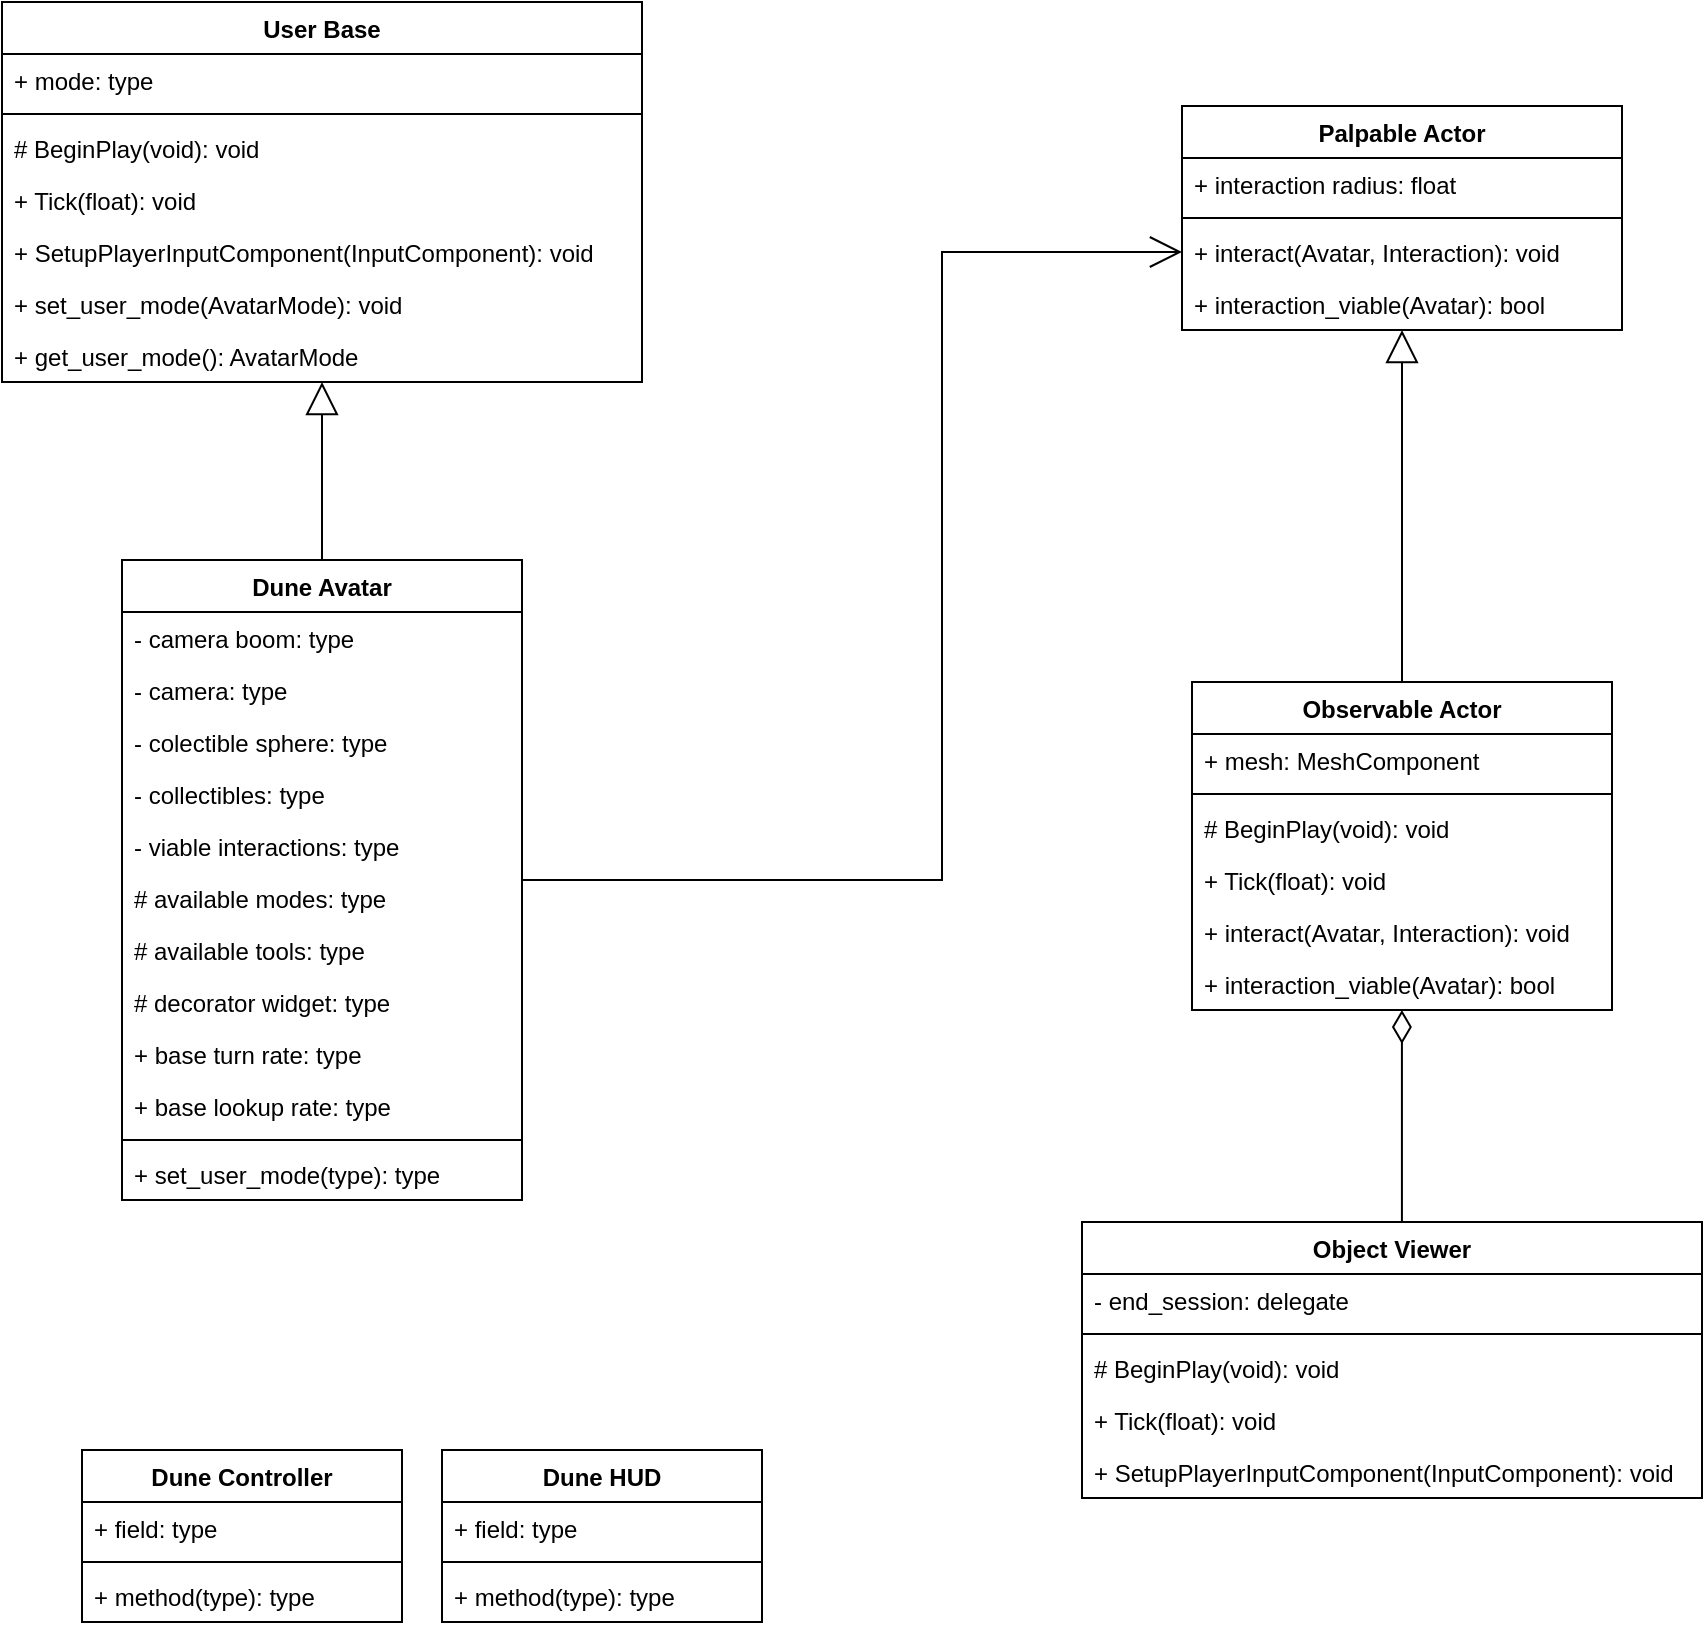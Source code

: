 <mxfile version="14.9.6" type="device" pages="2"><diagram name="ObservableClassDiagram" id="c4acf3e9-155e-7222-9cf6-157b1a14988f"><mxGraphModel dx="1789" dy="1832" grid="1" gridSize="10" guides="1" tooltips="1" connect="1" arrows="1" fold="1" page="1" pageScale="1" pageWidth="850" pageHeight="1100" background="#ffffff" math="0" shadow="0"><root><mxCell id="0"/><mxCell id="1" parent="0"/><mxCell id="yhUaQq57NMkcw-1cUUyv-23" style="edgeStyle=orthogonalEdgeStyle;rounded=0;orthogonalLoop=1;jettySize=auto;html=1;entryX=0;entryY=0.5;entryDx=0;entryDy=0;startArrow=none;startFill=0;endArrow=open;endFill=0;startSize=14;endSize=14;" parent="1" source="yhUaQq57NMkcw-1cUUyv-1" target="H-RIoUThi1O75vxttgN0-25" edge="1"><mxGeometry relative="1" as="geometry"><Array as="points"><mxPoint x="440" y="179"/><mxPoint x="440" y="-135"/></Array></mxGeometry></mxCell><mxCell id="H-RIoUThi1O75vxttgN0-14" style="edgeStyle=orthogonalEdgeStyle;rounded=0;orthogonalLoop=1;jettySize=auto;html=1;entryX=0.5;entryY=1;entryDx=0;entryDy=0;endArrow=block;endFill=0;endSize=14;startSize=14;" parent="1" source="yhUaQq57NMkcw-1cUUyv-1" target="H-RIoUThi1O75vxttgN0-10" edge="1"><mxGeometry relative="1" as="geometry"/></mxCell><mxCell id="yhUaQq57NMkcw-1cUUyv-1" value="Dune Avatar" style="swimlane;fontStyle=1;align=center;verticalAlign=top;childLayout=stackLayout;horizontal=1;startSize=26;horizontalStack=0;resizeParent=1;resizeParentMax=0;resizeLast=0;collapsible=1;marginBottom=0;swimlaneFillColor=#ffffff;" parent="1" vertex="1"><mxGeometry x="30" y="19" width="200" height="320" as="geometry"/></mxCell><mxCell id="H-RIoUThi1O75vxttgN0-4" value="- camera boom: type" style="text;strokeColor=none;fillColor=none;align=left;verticalAlign=top;spacingLeft=4;spacingRight=4;overflow=hidden;rotatable=0;points=[[0,0.5],[1,0.5]];portConstraint=eastwest;" parent="yhUaQq57NMkcw-1cUUyv-1" vertex="1"><mxGeometry y="26" width="200" height="26" as="geometry"/></mxCell><mxCell id="H-RIoUThi1O75vxttgN0-3" value="- camera: type" style="text;strokeColor=none;fillColor=none;align=left;verticalAlign=top;spacingLeft=4;spacingRight=4;overflow=hidden;rotatable=0;points=[[0,0.5],[1,0.5]];portConstraint=eastwest;" parent="yhUaQq57NMkcw-1cUUyv-1" vertex="1"><mxGeometry y="52" width="200" height="26" as="geometry"/></mxCell><mxCell id="H-RIoUThi1O75vxttgN0-1" value="- colectible sphere: type" style="text;strokeColor=none;fillColor=none;align=left;verticalAlign=top;spacingLeft=4;spacingRight=4;overflow=hidden;rotatable=0;points=[[0,0.5],[1,0.5]];portConstraint=eastwest;" parent="yhUaQq57NMkcw-1cUUyv-1" vertex="1"><mxGeometry y="78" width="200" height="26" as="geometry"/></mxCell><mxCell id="yhUaQq57NMkcw-1cUUyv-2" value="- collectibles: type" style="text;strokeColor=none;fillColor=none;align=left;verticalAlign=top;spacingLeft=4;spacingRight=4;overflow=hidden;rotatable=0;points=[[0,0.5],[1,0.5]];portConstraint=eastwest;" parent="yhUaQq57NMkcw-1cUUyv-1" vertex="1"><mxGeometry y="104" width="200" height="26" as="geometry"/></mxCell><mxCell id="H-RIoUThi1O75vxttgN0-2" value="- viable interactions: type" style="text;strokeColor=none;fillColor=none;align=left;verticalAlign=top;spacingLeft=4;spacingRight=4;overflow=hidden;rotatable=0;points=[[0,0.5],[1,0.5]];portConstraint=eastwest;" parent="yhUaQq57NMkcw-1cUUyv-1" vertex="1"><mxGeometry y="130" width="200" height="26" as="geometry"/></mxCell><mxCell id="H-RIoUThi1O75vxttgN0-5" value="# available modes: type" style="text;strokeColor=none;fillColor=none;align=left;verticalAlign=top;spacingLeft=4;spacingRight=4;overflow=hidden;rotatable=0;points=[[0,0.5],[1,0.5]];portConstraint=eastwest;" parent="yhUaQq57NMkcw-1cUUyv-1" vertex="1"><mxGeometry y="156" width="200" height="26" as="geometry"/></mxCell><mxCell id="H-RIoUThi1O75vxttgN0-6" value="# available tools: type" style="text;strokeColor=none;fillColor=none;align=left;verticalAlign=top;spacingLeft=4;spacingRight=4;overflow=hidden;rotatable=0;points=[[0,0.5],[1,0.5]];portConstraint=eastwest;" parent="yhUaQq57NMkcw-1cUUyv-1" vertex="1"><mxGeometry y="182" width="200" height="26" as="geometry"/></mxCell><mxCell id="H-RIoUThi1O75vxttgN0-9" value="# decorator widget: type" style="text;strokeColor=none;fillColor=none;align=left;verticalAlign=top;spacingLeft=4;spacingRight=4;overflow=hidden;rotatable=0;points=[[0,0.5],[1,0.5]];portConstraint=eastwest;" parent="yhUaQq57NMkcw-1cUUyv-1" vertex="1"><mxGeometry y="208" width="200" height="26" as="geometry"/></mxCell><mxCell id="H-RIoUThi1O75vxttgN0-7" value="+ base turn rate: type" style="text;strokeColor=none;fillColor=none;align=left;verticalAlign=top;spacingLeft=4;spacingRight=4;overflow=hidden;rotatable=0;points=[[0,0.5],[1,0.5]];portConstraint=eastwest;" parent="yhUaQq57NMkcw-1cUUyv-1" vertex="1"><mxGeometry y="234" width="200" height="26" as="geometry"/></mxCell><mxCell id="H-RIoUThi1O75vxttgN0-8" value="+ base lookup rate: type" style="text;strokeColor=none;fillColor=none;align=left;verticalAlign=top;spacingLeft=4;spacingRight=4;overflow=hidden;rotatable=0;points=[[0,0.5],[1,0.5]];portConstraint=eastwest;" parent="yhUaQq57NMkcw-1cUUyv-1" vertex="1"><mxGeometry y="260" width="200" height="26" as="geometry"/></mxCell><mxCell id="yhUaQq57NMkcw-1cUUyv-3" value="" style="line;strokeWidth=1;fillColor=none;align=left;verticalAlign=middle;spacingTop=-1;spacingLeft=3;spacingRight=3;rotatable=0;labelPosition=right;points=[];portConstraint=eastwest;" parent="yhUaQq57NMkcw-1cUUyv-1" vertex="1"><mxGeometry y="286" width="200" height="8" as="geometry"/></mxCell><mxCell id="yhUaQq57NMkcw-1cUUyv-4" value="+ set_user_mode(type): type" style="text;strokeColor=none;fillColor=none;align=left;verticalAlign=top;spacingLeft=4;spacingRight=4;overflow=hidden;rotatable=0;points=[[0,0.5],[1,0.5]];portConstraint=eastwest;" parent="yhUaQq57NMkcw-1cUUyv-1" vertex="1"><mxGeometry y="294" width="200" height="26" as="geometry"/></mxCell><mxCell id="yhUaQq57NMkcw-1cUUyv-22" style="edgeStyle=orthogonalEdgeStyle;rounded=0;orthogonalLoop=1;jettySize=auto;html=1;entryX=0.516;entryY=0.001;entryDx=0;entryDy=0;endArrow=none;endFill=0;startArrow=diamondThin;startFill=0;endSize=14;startSize=14;entryPerimeter=0;" parent="1" source="yhUaQq57NMkcw-1cUUyv-5" target="yhUaQq57NMkcw-1cUUyv-9" edge="1"><mxGeometry relative="1" as="geometry"/></mxCell><mxCell id="H-RIoUThi1O75vxttgN0-24" style="edgeStyle=orthogonalEdgeStyle;rounded=0;orthogonalLoop=1;jettySize=auto;html=1;entryX=0.5;entryY=1;entryDx=0;entryDy=0;endArrow=block;endFill=0;startSize=14;endSize=14;" parent="1" source="yhUaQq57NMkcw-1cUUyv-5" target="H-RIoUThi1O75vxttgN0-20" edge="1"><mxGeometry relative="1" as="geometry"/></mxCell><mxCell id="yhUaQq57NMkcw-1cUUyv-5" value="Observable Actor" style="swimlane;fontStyle=1;align=center;verticalAlign=top;childLayout=stackLayout;horizontal=1;startSize=26;horizontalStack=0;resizeParent=1;resizeParentMax=0;resizeLast=0;collapsible=1;marginBottom=0;swimlaneFillColor=#ffffff;" parent="1" vertex="1"><mxGeometry x="565" y="80" width="210" height="164" as="geometry"/></mxCell><mxCell id="yhUaQq57NMkcw-1cUUyv-6" value="+ mesh: MeshComponent" style="text;strokeColor=none;fillColor=none;align=left;verticalAlign=top;spacingLeft=4;spacingRight=4;overflow=hidden;rotatable=0;points=[[0,0.5],[1,0.5]];portConstraint=eastwest;" parent="yhUaQq57NMkcw-1cUUyv-5" vertex="1"><mxGeometry y="26" width="210" height="26" as="geometry"/></mxCell><mxCell id="yhUaQq57NMkcw-1cUUyv-7" value="" style="line;strokeWidth=1;fillColor=none;align=left;verticalAlign=middle;spacingTop=-1;spacingLeft=3;spacingRight=3;rotatable=0;labelPosition=right;points=[];portConstraint=eastwest;" parent="yhUaQq57NMkcw-1cUUyv-5" vertex="1"><mxGeometry y="52" width="210" height="8" as="geometry"/></mxCell><mxCell id="yhUaQq57NMkcw-1cUUyv-19" value="# BeginPlay(void): void" style="text;strokeColor=none;fillColor=none;align=left;verticalAlign=top;spacingLeft=4;spacingRight=4;overflow=hidden;rotatable=0;points=[[0,0.5],[1,0.5]];portConstraint=eastwest;" parent="yhUaQq57NMkcw-1cUUyv-5" vertex="1"><mxGeometry y="60" width="210" height="26" as="geometry"/></mxCell><mxCell id="yhUaQq57NMkcw-1cUUyv-20" value="+ Tick(float): void" style="text;strokeColor=none;fillColor=none;align=left;verticalAlign=top;spacingLeft=4;spacingRight=4;overflow=hidden;rotatable=0;points=[[0,0.5],[1,0.5]];portConstraint=eastwest;" parent="yhUaQq57NMkcw-1cUUyv-5" vertex="1"><mxGeometry y="86" width="210" height="26" as="geometry"/></mxCell><mxCell id="yhUaQq57NMkcw-1cUUyv-8" value="+ interact(Avatar, Interaction): void" style="text;strokeColor=none;fillColor=none;align=left;verticalAlign=top;spacingLeft=4;spacingRight=4;overflow=hidden;rotatable=0;points=[[0,0.5],[1,0.5]];portConstraint=eastwest;" parent="yhUaQq57NMkcw-1cUUyv-5" vertex="1"><mxGeometry y="112" width="210" height="26" as="geometry"/></mxCell><mxCell id="yhUaQq57NMkcw-1cUUyv-21" value="+ interaction_viable(Avatar): bool" style="text;strokeColor=none;fillColor=none;align=left;verticalAlign=top;spacingLeft=4;spacingRight=4;overflow=hidden;rotatable=0;points=[[0,0.5],[1,0.5]];portConstraint=eastwest;" parent="yhUaQq57NMkcw-1cUUyv-5" vertex="1"><mxGeometry y="138" width="210" height="26" as="geometry"/></mxCell><mxCell id="yhUaQq57NMkcw-1cUUyv-9" value="Object Viewer" style="swimlane;fontStyle=1;align=center;verticalAlign=top;childLayout=stackLayout;horizontal=1;startSize=26;horizontalStack=0;resizeParent=1;resizeParentMax=0;resizeLast=0;collapsible=1;marginBottom=0;swimlaneFillColor=#ffffff;" parent="1" vertex="1"><mxGeometry x="510" y="350" width="310" height="138" as="geometry"/></mxCell><mxCell id="yhUaQq57NMkcw-1cUUyv-10" value="- end_session: delegate" style="text;strokeColor=none;fillColor=none;align=left;verticalAlign=top;spacingLeft=4;spacingRight=4;overflow=hidden;rotatable=0;points=[[0,0.5],[1,0.5]];portConstraint=eastwest;" parent="yhUaQq57NMkcw-1cUUyv-9" vertex="1"><mxGeometry y="26" width="310" height="26" as="geometry"/></mxCell><mxCell id="yhUaQq57NMkcw-1cUUyv-11" value="" style="line;strokeWidth=1;fillColor=none;align=left;verticalAlign=middle;spacingTop=-1;spacingLeft=3;spacingRight=3;rotatable=0;labelPosition=right;points=[];portConstraint=eastwest;" parent="yhUaQq57NMkcw-1cUUyv-9" vertex="1"><mxGeometry y="52" width="310" height="8" as="geometry"/></mxCell><mxCell id="yhUaQq57NMkcw-1cUUyv-12" value="# BeginPlay(void): void" style="text;strokeColor=none;fillColor=none;align=left;verticalAlign=top;spacingLeft=4;spacingRight=4;overflow=hidden;rotatable=0;points=[[0,0.5],[1,0.5]];portConstraint=eastwest;" parent="yhUaQq57NMkcw-1cUUyv-9" vertex="1"><mxGeometry y="60" width="310" height="26" as="geometry"/></mxCell><mxCell id="yhUaQq57NMkcw-1cUUyv-17" value="+ Tick(float): void" style="text;strokeColor=none;fillColor=none;align=left;verticalAlign=top;spacingLeft=4;spacingRight=4;overflow=hidden;rotatable=0;points=[[0,0.5],[1,0.5]];portConstraint=eastwest;" parent="yhUaQq57NMkcw-1cUUyv-9" vertex="1"><mxGeometry y="86" width="310" height="26" as="geometry"/></mxCell><mxCell id="yhUaQq57NMkcw-1cUUyv-18" value="+ SetupPlayerInputComponent(InputComponent): void" style="text;strokeColor=none;fillColor=none;align=left;verticalAlign=top;spacingLeft=4;spacingRight=4;overflow=hidden;rotatable=0;points=[[0,0.5],[1,0.5]];portConstraint=eastwest;" parent="yhUaQq57NMkcw-1cUUyv-9" vertex="1"><mxGeometry y="112" width="310" height="26" as="geometry"/></mxCell><mxCell id="yhUaQq57NMkcw-1cUUyv-13" value="Dune Controller" style="swimlane;fontStyle=1;align=center;verticalAlign=top;childLayout=stackLayout;horizontal=1;startSize=26;horizontalStack=0;resizeParent=1;resizeParentMax=0;resizeLast=0;collapsible=1;marginBottom=0;swimlaneFillColor=#ffffff;" parent="1" vertex="1"><mxGeometry x="10" y="464" width="160" height="86" as="geometry"/></mxCell><mxCell id="yhUaQq57NMkcw-1cUUyv-14" value="+ field: type" style="text;strokeColor=none;fillColor=none;align=left;verticalAlign=top;spacingLeft=4;spacingRight=4;overflow=hidden;rotatable=0;points=[[0,0.5],[1,0.5]];portConstraint=eastwest;" parent="yhUaQq57NMkcw-1cUUyv-13" vertex="1"><mxGeometry y="26" width="160" height="26" as="geometry"/></mxCell><mxCell id="yhUaQq57NMkcw-1cUUyv-15" value="" style="line;strokeWidth=1;fillColor=none;align=left;verticalAlign=middle;spacingTop=-1;spacingLeft=3;spacingRight=3;rotatable=0;labelPosition=right;points=[];portConstraint=eastwest;" parent="yhUaQq57NMkcw-1cUUyv-13" vertex="1"><mxGeometry y="52" width="160" height="8" as="geometry"/></mxCell><mxCell id="yhUaQq57NMkcw-1cUUyv-16" value="+ method(type): type" style="text;strokeColor=none;fillColor=none;align=left;verticalAlign=top;spacingLeft=4;spacingRight=4;overflow=hidden;rotatable=0;points=[[0,0.5],[1,0.5]];portConstraint=eastwest;" parent="yhUaQq57NMkcw-1cUUyv-13" vertex="1"><mxGeometry y="60" width="160" height="26" as="geometry"/></mxCell><mxCell id="yhUaQq57NMkcw-1cUUyv-24" value="Dune HUD" style="swimlane;fontStyle=1;align=center;verticalAlign=top;childLayout=stackLayout;horizontal=1;startSize=26;horizontalStack=0;resizeParent=1;resizeParentMax=0;resizeLast=0;collapsible=1;marginBottom=0;swimlaneFillColor=#ffffff;" parent="1" vertex="1"><mxGeometry x="190" y="464" width="160" height="86" as="geometry"/></mxCell><mxCell id="yhUaQq57NMkcw-1cUUyv-25" value="+ field: type" style="text;strokeColor=none;fillColor=none;align=left;verticalAlign=top;spacingLeft=4;spacingRight=4;overflow=hidden;rotatable=0;points=[[0,0.5],[1,0.5]];portConstraint=eastwest;" parent="yhUaQq57NMkcw-1cUUyv-24" vertex="1"><mxGeometry y="26" width="160" height="26" as="geometry"/></mxCell><mxCell id="yhUaQq57NMkcw-1cUUyv-26" value="" style="line;strokeWidth=1;fillColor=none;align=left;verticalAlign=middle;spacingTop=-1;spacingLeft=3;spacingRight=3;rotatable=0;labelPosition=right;points=[];portConstraint=eastwest;" parent="yhUaQq57NMkcw-1cUUyv-24" vertex="1"><mxGeometry y="52" width="160" height="8" as="geometry"/></mxCell><mxCell id="yhUaQq57NMkcw-1cUUyv-27" value="+ method(type): type" style="text;strokeColor=none;fillColor=none;align=left;verticalAlign=top;spacingLeft=4;spacingRight=4;overflow=hidden;rotatable=0;points=[[0,0.5],[1,0.5]];portConstraint=eastwest;" parent="yhUaQq57NMkcw-1cUUyv-24" vertex="1"><mxGeometry y="60" width="160" height="26" as="geometry"/></mxCell><mxCell id="H-RIoUThi1O75vxttgN0-10" value="User Base" style="swimlane;fontStyle=1;align=center;verticalAlign=top;childLayout=stackLayout;horizontal=1;startSize=26;horizontalStack=0;resizeParent=1;resizeParentMax=0;resizeLast=0;collapsible=1;marginBottom=0;swimlaneFillColor=#ffffff;" parent="1" vertex="1"><mxGeometry x="-30" y="-260" width="320" height="190" as="geometry"/></mxCell><mxCell id="H-RIoUThi1O75vxttgN0-11" value="+ mode: type" style="text;strokeColor=none;fillColor=none;align=left;verticalAlign=top;spacingLeft=4;spacingRight=4;overflow=hidden;rotatable=0;points=[[0,0.5],[1,0.5]];portConstraint=eastwest;" parent="H-RIoUThi1O75vxttgN0-10" vertex="1"><mxGeometry y="26" width="320" height="26" as="geometry"/></mxCell><mxCell id="H-RIoUThi1O75vxttgN0-12" value="" style="line;strokeWidth=1;fillColor=none;align=left;verticalAlign=middle;spacingTop=-1;spacingLeft=3;spacingRight=3;rotatable=0;labelPosition=right;points=[];portConstraint=eastwest;" parent="H-RIoUThi1O75vxttgN0-10" vertex="1"><mxGeometry y="52" width="320" height="8" as="geometry"/></mxCell><mxCell id="H-RIoUThi1O75vxttgN0-17" value="# BeginPlay(void): void" style="text;strokeColor=none;fillColor=none;align=left;verticalAlign=top;spacingLeft=4;spacingRight=4;overflow=hidden;rotatable=0;points=[[0,0.5],[1,0.5]];portConstraint=eastwest;" parent="H-RIoUThi1O75vxttgN0-10" vertex="1"><mxGeometry y="60" width="320" height="26" as="geometry"/></mxCell><mxCell id="H-RIoUThi1O75vxttgN0-18" value="+ Tick(float): void" style="text;strokeColor=none;fillColor=none;align=left;verticalAlign=top;spacingLeft=4;spacingRight=4;overflow=hidden;rotatable=0;points=[[0,0.5],[1,0.5]];portConstraint=eastwest;" parent="H-RIoUThi1O75vxttgN0-10" vertex="1"><mxGeometry y="86" width="320" height="26" as="geometry"/></mxCell><mxCell id="H-RIoUThi1O75vxttgN0-19" value="+ SetupPlayerInputComponent(InputComponent): void" style="text;strokeColor=none;fillColor=none;align=left;verticalAlign=top;spacingLeft=4;spacingRight=4;overflow=hidden;rotatable=0;points=[[0,0.5],[1,0.5]];portConstraint=eastwest;" parent="H-RIoUThi1O75vxttgN0-10" vertex="1"><mxGeometry y="112" width="320" height="26" as="geometry"/></mxCell><mxCell id="H-RIoUThi1O75vxttgN0-15" value="+ set_user_mode(AvatarMode): void" style="text;strokeColor=none;fillColor=none;align=left;verticalAlign=top;spacingLeft=4;spacingRight=4;overflow=hidden;rotatable=0;points=[[0,0.5],[1,0.5]];portConstraint=eastwest;" parent="H-RIoUThi1O75vxttgN0-10" vertex="1"><mxGeometry y="138" width="320" height="26" as="geometry"/></mxCell><mxCell id="H-RIoUThi1O75vxttgN0-16" value="+ get_user_mode(): AvatarMode" style="text;strokeColor=none;fillColor=none;align=left;verticalAlign=top;spacingLeft=4;spacingRight=4;overflow=hidden;rotatable=0;points=[[0,0.5],[1,0.5]];portConstraint=eastwest;" parent="H-RIoUThi1O75vxttgN0-10" vertex="1"><mxGeometry y="164" width="320" height="26" as="geometry"/></mxCell><mxCell id="H-RIoUThi1O75vxttgN0-20" value="Palpable Actor" style="swimlane;fontStyle=1;align=center;verticalAlign=top;childLayout=stackLayout;horizontal=1;startSize=26;horizontalStack=0;resizeParent=1;resizeParentMax=0;resizeLast=0;collapsible=1;marginBottom=0;swimlaneFillColor=#ffffff;" parent="1" vertex="1"><mxGeometry x="560" y="-208" width="220" height="112" as="geometry"/></mxCell><mxCell id="H-RIoUThi1O75vxttgN0-21" value="+ interaction radius: float" style="text;strokeColor=none;fillColor=none;align=left;verticalAlign=top;spacingLeft=4;spacingRight=4;overflow=hidden;rotatable=0;points=[[0,0.5],[1,0.5]];portConstraint=eastwest;" parent="H-RIoUThi1O75vxttgN0-20" vertex="1"><mxGeometry y="26" width="220" height="26" as="geometry"/></mxCell><mxCell id="H-RIoUThi1O75vxttgN0-22" value="" style="line;strokeWidth=1;fillColor=none;align=left;verticalAlign=middle;spacingTop=-1;spacingLeft=3;spacingRight=3;rotatable=0;labelPosition=right;points=[];portConstraint=eastwest;" parent="H-RIoUThi1O75vxttgN0-20" vertex="1"><mxGeometry y="52" width="220" height="8" as="geometry"/></mxCell><mxCell id="H-RIoUThi1O75vxttgN0-25" value="+ interact(Avatar, Interaction): void" style="text;strokeColor=none;fillColor=none;align=left;verticalAlign=top;spacingLeft=4;spacingRight=4;overflow=hidden;rotatable=0;points=[[0,0.5],[1,0.5]];portConstraint=eastwest;" parent="H-RIoUThi1O75vxttgN0-20" vertex="1"><mxGeometry y="60" width="220" height="26" as="geometry"/></mxCell><mxCell id="H-RIoUThi1O75vxttgN0-26" value="+ interaction_viable(Avatar): bool" style="text;strokeColor=none;fillColor=none;align=left;verticalAlign=top;spacingLeft=4;spacingRight=4;overflow=hidden;rotatable=0;points=[[0,0.5],[1,0.5]];portConstraint=eastwest;" parent="H-RIoUThi1O75vxttgN0-20" vertex="1"><mxGeometry y="86" width="220" height="26" as="geometry"/></mxCell></root></mxGraphModel></diagram><diagram id="Ct6DNH96OZSJ8D1Tb1fo" name="InteractionSequenceDiagram"><mxGraphModel dx="1990" dy="889" grid="1" gridSize="10" guides="1" tooltips="1" connect="1" arrows="1" fold="1" page="1" pageScale="1" pageWidth="850" pageHeight="1100" math="0" shadow="0"><root><mxCell id="xUx1jvWtvVC8b7uIhoMH-0"/><mxCell id="xUx1jvWtvVC8b7uIhoMH-1" parent="xUx1jvWtvVC8b7uIhoMH-0"/><mxCell id="ze8z1BtCTcuY4Fp3SxT2-0" value="Student : Avatar" style="shape=umlLifeline;perimeter=lifelinePerimeter;whiteSpace=wrap;html=1;container=1;collapsible=0;recursiveResize=0;outlineConnect=0;" vertex="1" parent="xUx1jvWtvVC8b7uIhoMH-1"><mxGeometry x="80" y="270" width="100" height="410" as="geometry"/></mxCell><mxCell id="2reCp3qi9l4jksUtYvXy-0" value="" style="html=1;points=[];perimeter=orthogonalPerimeter;" vertex="1" parent="ze8z1BtCTcuY4Fp3SxT2-0"><mxGeometry x="45" y="50" width="10" height="240" as="geometry"/></mxCell><mxCell id="ze8z1BtCTcuY4Fp3SxT2-1" value="Poster : Observable" style="shape=umlLifeline;perimeter=lifelinePerimeter;whiteSpace=wrap;html=1;container=1;collapsible=0;recursiveResize=0;outlineConnect=0;" vertex="1" parent="xUx1jvWtvVC8b7uIhoMH-1"><mxGeometry x="350" y="270" width="100" height="410" as="geometry"/></mxCell><mxCell id="2reCp3qi9l4jksUtYvXy-3" value="" style="html=1;points=[];perimeter=orthogonalPerimeter;" vertex="1" parent="ze8z1BtCTcuY4Fp3SxT2-1"><mxGeometry x="45" y="70" width="10" height="40" as="geometry"/></mxCell><mxCell id="2reCp3qi9l4jksUtYvXy-11" value="" style="html=1;points=[];perimeter=orthogonalPerimeter;" vertex="1" parent="ze8z1BtCTcuY4Fp3SxT2-1"><mxGeometry x="45" y="160" width="10" height="110" as="geometry"/></mxCell><mxCell id="ze8z1BtCTcuY4Fp3SxT2-2" value="Viewer : Pawn" style="shape=umlLifeline;perimeter=lifelinePerimeter;whiteSpace=wrap;html=1;container=1;collapsible=0;recursiveResize=0;outlineConnect=0;" vertex="1" parent="xUx1jvWtvVC8b7uIhoMH-1"><mxGeometry x="480" y="270" width="100" height="410" as="geometry"/></mxCell><mxCell id="2reCp3qi9l4jksUtYvXy-15" value="" style="html=1;points=[];perimeter=orthogonalPerimeter;" vertex="1" parent="ze8z1BtCTcuY4Fp3SxT2-2"><mxGeometry x="45" y="170" width="10" height="25" as="geometry"/></mxCell><mxCell id="2reCp3qi9l4jksUtYvXy-32" value="" style="html=1;points=[];perimeter=orthogonalPerimeter;align=center;verticalAlign=middle;" vertex="1" parent="ze8z1BtCTcuY4Fp3SxT2-2"><mxGeometry x="45" y="300" width="10" height="80" as="geometry"/></mxCell><mxCell id="2reCp3qi9l4jksUtYvXy-4" value="check for interactions" style="html=1;verticalAlign=bottom;endArrow=block;entryX=0;entryY=0;" edge="1" target="2reCp3qi9l4jksUtYvXy-3" parent="xUx1jvWtvVC8b7uIhoMH-1" source="2reCp3qi9l4jksUtYvXy-0"><mxGeometry relative="1" as="geometry"><mxPoint x="265" y="470" as="sourcePoint"/></mxGeometry></mxCell><mxCell id="2reCp3qi9l4jksUtYvXy-5" value="return" style="html=1;verticalAlign=bottom;endArrow=open;dashed=1;endSize=8;exitX=0;exitY=0.95;" edge="1" source="2reCp3qi9l4jksUtYvXy-3" parent="xUx1jvWtvVC8b7uIhoMH-1" target="2reCp3qi9l4jksUtYvXy-0"><mxGeometry relative="1" as="geometry"><mxPoint x="265" y="546" as="targetPoint"/></mxGeometry></mxCell><mxCell id="2reCp3qi9l4jksUtYvXy-8" value="initiate interaction" style="html=1;verticalAlign=bottom;endArrow=block;entryX=0;entryY=0;" edge="1" target="2reCp3qi9l4jksUtYvXy-7" parent="xUx1jvWtvVC8b7uIhoMH-1" source="2reCp3qi9l4jksUtYvXy-0"><mxGeometry relative="1" as="geometry"><mxPoint x="265" y="410" as="sourcePoint"/></mxGeometry></mxCell><mxCell id="2reCp3qi9l4jksUtYvXy-9" value="return" style="html=1;verticalAlign=bottom;endArrow=open;dashed=1;endSize=8;exitX=0;exitY=0.95;" edge="1" source="2reCp3qi9l4jksUtYvXy-7" parent="xUx1jvWtvVC8b7uIhoMH-1" target="2reCp3qi9l4jksUtYvXy-0"><mxGeometry relative="1" as="geometry"><mxPoint x="265" y="486" as="targetPoint"/></mxGeometry></mxCell><mxCell id="2reCp3qi9l4jksUtYvXy-10" value="Found Interaction: Interaction" style="shape=umlLifeline;perimeter=lifelinePerimeter;whiteSpace=wrap;html=1;container=1;collapsible=0;recursiveResize=0;outlineConnect=0;" vertex="1" parent="xUx1jvWtvVC8b7uIhoMH-1"><mxGeometry x="220" y="270" width="100" height="410" as="geometry"/></mxCell><mxCell id="2reCp3qi9l4jksUtYvXy-7" value="" style="html=1;points=[];perimeter=orthogonalPerimeter;" vertex="1" parent="xUx1jvWtvVC8b7uIhoMH-1"><mxGeometry x="265" y="420" width="10" height="130" as="geometry"/></mxCell><mxCell id="2reCp3qi9l4jksUtYvXy-12" value="initiate interaction" style="html=1;verticalAlign=bottom;endArrow=block;entryX=0.052;entryY=0.073;entryDx=0;entryDy=0;entryPerimeter=0;" edge="1" target="2reCp3qi9l4jksUtYvXy-11" parent="xUx1jvWtvVC8b7uIhoMH-1" source="2reCp3qi9l4jksUtYvXy-7"><mxGeometry relative="1" as="geometry"><mxPoint x="325" y="410" as="sourcePoint"/></mxGeometry></mxCell><mxCell id="2reCp3qi9l4jksUtYvXy-13" value="return" style="html=1;verticalAlign=bottom;endArrow=open;dashed=1;endSize=8;exitX=0;exitY=0.95;" edge="1" source="2reCp3qi9l4jksUtYvXy-11" parent="xUx1jvWtvVC8b7uIhoMH-1" target="2reCp3qi9l4jksUtYvXy-10"><mxGeometry relative="1" as="geometry"><mxPoint x="325" y="486" as="targetPoint"/></mxGeometry></mxCell><mxCell id="2reCp3qi9l4jksUtYvXy-16" value="bind delegate" style="html=1;verticalAlign=bottom;endArrow=block;entryX=0;entryY=0;" edge="1" target="2reCp3qi9l4jksUtYvXy-15" parent="xUx1jvWtvVC8b7uIhoMH-1" source="2reCp3qi9l4jksUtYvXy-11"><mxGeometry relative="1" as="geometry"><mxPoint x="455" y="435" as="sourcePoint"/></mxGeometry></mxCell><mxCell id="2reCp3qi9l4jksUtYvXy-17" value="return" style="html=1;verticalAlign=bottom;endArrow=open;dashed=1;endSize=8;exitX=0;exitY=0.95;" edge="1" source="2reCp3qi9l4jksUtYvXy-15" parent="xUx1jvWtvVC8b7uIhoMH-1" target="2reCp3qi9l4jksUtYvXy-11"><mxGeometry relative="1" as="geometry"><mxPoint x="410" y="459" as="targetPoint"/></mxGeometry></mxCell><mxCell id="2reCp3qi9l4jksUtYvXy-19" style="rounded=0;orthogonalLoop=1;jettySize=auto;html=1;entryX=1.2;entryY=0.2;entryDx=0;entryDy=0;entryPerimeter=0;endArrow=none;endFill=0;dashed=1;" edge="1" parent="xUx1jvWtvVC8b7uIhoMH-1" source="2reCp3qi9l4jksUtYvXy-18" target="2reCp3qi9l4jksUtYvXy-15"><mxGeometry relative="1" as="geometry"/></mxCell><mxCell id="2reCp3qi9l4jksUtYvXy-18" value="When possessing the viewer pawn, user control is directed to the viewer instead of the avatar.&amp;nbsp; In order to return control to the Avatar an instruction(or delegate) is given(or bound) to the viewer that can be executed when the user is ready to return to the avatar." style="shape=note;whiteSpace=wrap;html=1;backgroundOutline=1;darkOpacity=0.05;align=left;verticalAlign=bottom;spacingTop=6;spacing=13;" vertex="1" parent="xUx1jvWtvVC8b7uIhoMH-1"><mxGeometry x="620" y="300" width="170" height="190" as="geometry"/></mxCell><mxCell id="2reCp3qi9l4jksUtYvXy-20" value="Controller : DuneController" style="shape=umlLifeline;perimeter=lifelinePerimeter;whiteSpace=wrap;html=1;container=1;collapsible=0;recursiveResize=0;outlineConnect=0;align=center;verticalAlign=middle;" vertex="1" parent="xUx1jvWtvVC8b7uIhoMH-1"><mxGeometry x="-70" y="270" width="100" height="410" as="geometry"/></mxCell><mxCell id="2reCp3qi9l4jksUtYvXy-29" value="" style="html=1;points=[];perimeter=orthogonalPerimeter;align=center;verticalAlign=middle;" vertex="1" parent="2reCp3qi9l4jksUtYvXy-20"><mxGeometry x="55" y="210" width="10" height="25" as="geometry"/></mxCell><mxCell id="2reCp3qi9l4jksUtYvXy-33" value="" style="html=1;points=[];perimeter=orthogonalPerimeter;align=center;verticalAlign=middle;" vertex="1" parent="2reCp3qi9l4jksUtYvXy-20"><mxGeometry x="45" y="310" width="10" height="60" as="geometry"/></mxCell><mxCell id="2reCp3qi9l4jksUtYvXy-21" value="" style="html=1;points=[];perimeter=orthogonalPerimeter;align=center;verticalAlign=middle;" vertex="1" parent="xUx1jvWtvVC8b7uIhoMH-1"><mxGeometry x="-25" y="330" width="10" height="230" as="geometry"/></mxCell><mxCell id="2reCp3qi9l4jksUtYvXy-24" value="dispatch" style="html=1;verticalAlign=bottom;startArrow=oval;startFill=1;endArrow=block;startSize=8;entryX=-0.186;entryY=0.052;entryDx=0;entryDy=0;entryPerimeter=0;" edge="1" parent="xUx1jvWtvVC8b7uIhoMH-1" source="2reCp3qi9l4jksUtYvXy-21" target="2reCp3qi9l4jksUtYvXy-0"><mxGeometry width="60" relative="1" as="geometry"><mxPoint x="50" y="340" as="sourcePoint"/><mxPoint x="110" y="340" as="targetPoint"/></mxGeometry></mxCell><mxCell id="2reCp3qi9l4jksUtYvXy-25" value="return" style="html=1;verticalAlign=bottom;endArrow=open;dashed=1;endSize=8;exitX=-0.1;exitY=0.967;exitDx=0;exitDy=0;exitPerimeter=0;" edge="1" parent="xUx1jvWtvVC8b7uIhoMH-1" source="2reCp3qi9l4jksUtYvXy-0" target="2reCp3qi9l4jksUtYvXy-21"><mxGeometry relative="1" as="geometry"><mxPoint x="100" y="530" as="sourcePoint"/><mxPoint x="20" y="530" as="targetPoint"/></mxGeometry></mxCell><mxCell id="2reCp3qi9l4jksUtYvXy-30" value="Possess" style="html=1;verticalAlign=bottom;endArrow=block;entryX=1;entryY=0;" edge="1" target="2reCp3qi9l4jksUtYvXy-29" parent="xUx1jvWtvVC8b7uIhoMH-1" source="2reCp3qi9l4jksUtYvXy-11"><mxGeometry relative="1" as="geometry"><mxPoint x="50" y="460" as="sourcePoint"/></mxGeometry></mxCell><mxCell id="2reCp3qi9l4jksUtYvXy-31" value="return" style="html=1;verticalAlign=bottom;endArrow=open;dashed=1;endSize=8;exitX=1;exitY=0.95;" edge="1" source="2reCp3qi9l4jksUtYvXy-29" parent="xUx1jvWtvVC8b7uIhoMH-1" target="2reCp3qi9l4jksUtYvXy-11"><mxGeometry relative="1" as="geometry"><mxPoint x="50" y="517" as="targetPoint"/></mxGeometry></mxCell><mxCell id="2reCp3qi9l4jksUtYvXy-34" value="Possess" style="html=1;verticalAlign=bottom;endArrow=block;entryX=1;entryY=0;" edge="1" target="2reCp3qi9l4jksUtYvXy-33" parent="xUx1jvWtvVC8b7uIhoMH-1" source="ze8z1BtCTcuY4Fp3SxT2-2"><mxGeometry relative="1" as="geometry"><mxPoint x="45" y="580" as="sourcePoint"/></mxGeometry></mxCell><mxCell id="2reCp3qi9l4jksUtYvXy-35" value="return" style="html=1;verticalAlign=bottom;endArrow=open;dashed=1;endSize=8;exitX=1;exitY=0.95;" edge="1" source="2reCp3qi9l4jksUtYvXy-33" parent="xUx1jvWtvVC8b7uIhoMH-1" target="ze8z1BtCTcuY4Fp3SxT2-2"><mxGeometry relative="1" as="geometry"><mxPoint x="45" y="637" as="targetPoint"/></mxGeometry></mxCell><mxCell id="2reCp3qi9l4jksUtYvXy-36" value="Return the user to the Avatar" style="shape=note;whiteSpace=wrap;html=1;backgroundOutline=1;darkOpacity=0.05;align=left;verticalAlign=bottom;spacingTop=6;spacing=13;" vertex="1" parent="xUx1jvWtvVC8b7uIhoMH-1"><mxGeometry x="590" y="590" width="170" height="60" as="geometry"/></mxCell><mxCell id="2reCp3qi9l4jksUtYvXy-37" value="" style="endArrow=none;dashed=1;html=1;dashPattern=1 3;strokeWidth=2;entryX=0;entryY=0.5;entryDx=0;entryDy=0;entryPerimeter=0;exitX=1.071;exitY=0.584;exitDx=0;exitDy=0;exitPerimeter=0;" edge="1" parent="xUx1jvWtvVC8b7uIhoMH-1" source="2reCp3qi9l4jksUtYvXy-32" target="2reCp3qi9l4jksUtYvXy-36"><mxGeometry width="50" height="50" relative="1" as="geometry"><mxPoint x="540" y="580" as="sourcePoint"/><mxPoint x="590" y="530" as="targetPoint"/></mxGeometry></mxCell></root></mxGraphModel></diagram></mxfile>